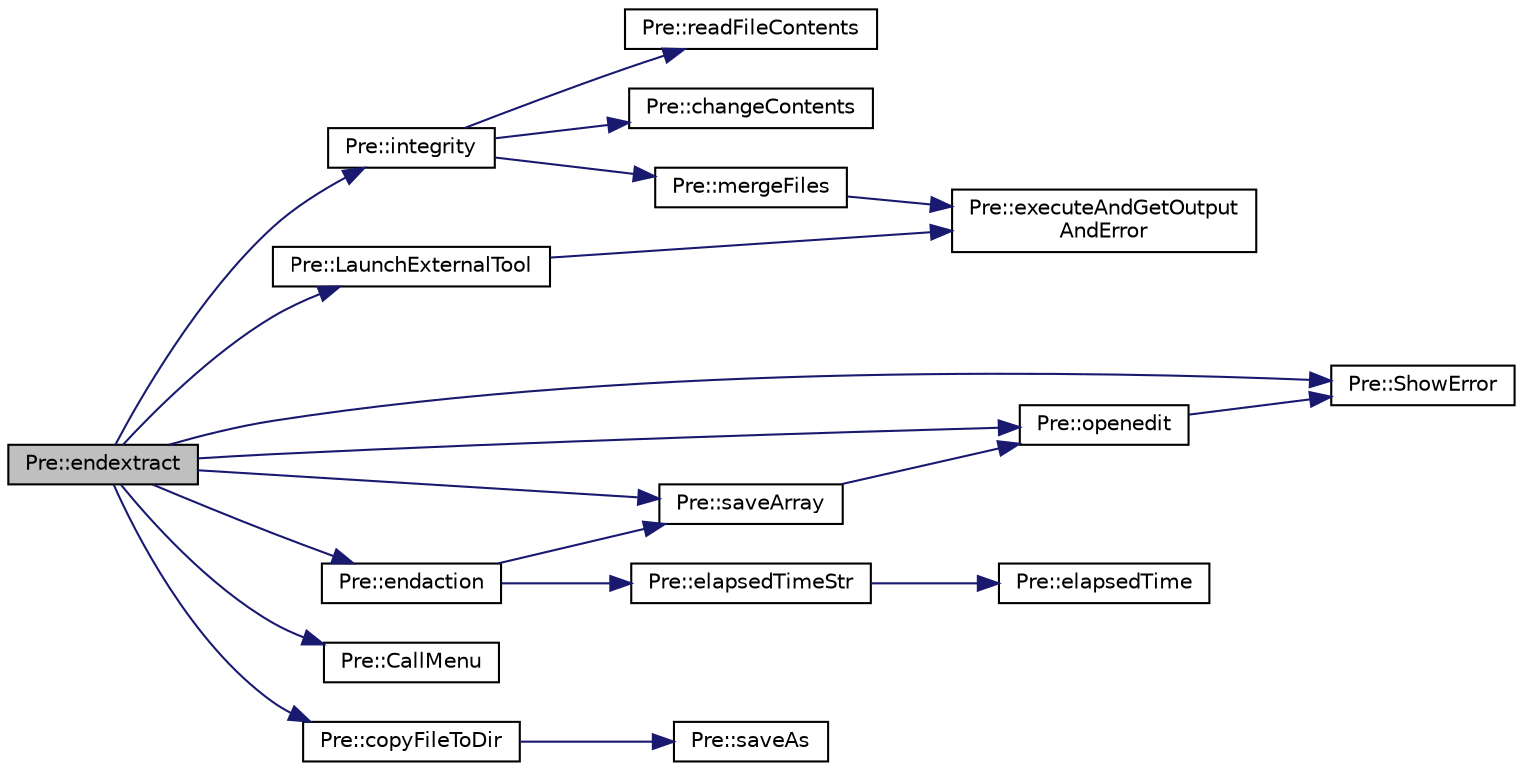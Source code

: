 digraph "Pre::endextract"
{
  edge [fontname="Helvetica",fontsize="10",labelfontname="Helvetica",labelfontsize="10"];
  node [fontname="Helvetica",fontsize="10",shape=record];
  rankdir="LR";
  Node250 [label="Pre::endextract",height=0.2,width=0.4,color="black", fillcolor="grey75", style="filled", fontcolor="black"];
  Node250 -> Node251 [color="midnightblue",fontsize="10",style="solid",fontname="Helvetica"];
  Node251 [label="Pre::integrity",height=0.2,width=0.4,color="black", fillcolor="white", style="filled",URL="$class_pre.html#af6109b9f6b0995eff93782d37b479132",tooltip="Verify integity file. "];
  Node251 -> Node252 [color="midnightblue",fontsize="10",style="solid",fontname="Helvetica"];
  Node252 [label="Pre::readFileContents",height=0.2,width=0.4,color="black", fillcolor="white", style="filled",URL="$class_pre.html#a88e3bef0ca2ea7f66d9aa18292b88ba6",tooltip="Read contents file. "];
  Node251 -> Node253 [color="midnightblue",fontsize="10",style="solid",fontname="Helvetica"];
  Node253 [label="Pre::changeContents",height=0.2,width=0.4,color="black", fillcolor="white", style="filled",URL="$class_pre.html#adb898d671d19f5da736d7d847cd6059d",tooltip="Refreshes &#39;_file&#39; by replacing &#39;old&#39; text with the &#39;_new&#39;. "];
  Node251 -> Node254 [color="midnightblue",fontsize="10",style="solid",fontname="Helvetica"];
  Node254 [label="Pre::mergeFiles",height=0.2,width=0.4,color="black", fillcolor="white", style="filled",URL="$class_pre.html#a469c4781ddaa703c54e46547f6cd7c84",tooltip="Merge new &#39;_new&#39; file with &#39;_old&#39; file and update &#39;_old&#39; file. "];
  Node254 -> Node255 [color="midnightblue",fontsize="10",style="solid",fontname="Helvetica"];
  Node255 [label="Pre::executeAndGetOutput\lAndError",height=0.2,width=0.4,color="black", fillcolor="white", style="filled",URL="$class_pre.html#a8ecc4928641aebbd2da6e9221c32aded",tooltip="Launch a command line. "];
  Node250 -> Node256 [color="midnightblue",fontsize="10",style="solid",fontname="Helvetica"];
  Node256 [label="Pre::ShowError",height=0.2,width=0.4,color="black", fillcolor="white", style="filled",URL="$class_pre.html#ad6c83ed54f3f22abcc25ee1de4581a04",tooltip="Call to &#39;cbMessageBox(_mes, \"\", wxICON_ERROR)&#39;. "];
  Node250 -> Node257 [color="midnightblue",fontsize="10",style="solid",fontname="Helvetica"];
  Node257 [label="Pre::saveArray",height=0.2,width=0.4,color="black", fillcolor="white", style="filled",URL="$class_pre.html#aa49a3d0de7b6c7ac7951ce8dd505ecb6",tooltip="Save an array to disk and open the file in &#39;Editor&#39;. "];
  Node257 -> Node258 [color="midnightblue",fontsize="10",style="solid",fontname="Helvetica"];
  Node258 [label="Pre::openedit",height=0.2,width=0.4,color="black", fillcolor="white", style="filled",URL="$class_pre.html#a0c41270b1d60e164c94c286213bdfd18",tooltip="Display a file to editor. "];
  Node258 -> Node256 [color="midnightblue",fontsize="10",style="solid",fontname="Helvetica"];
  Node250 -> Node259 [color="midnightblue",fontsize="10",style="solid",fontname="Helvetica"];
  Node259 [label="Pre::endaction",height=0.2,width=0.4,color="black", fillcolor="white", style="filled",URL="$class_pre.html#a20b3015ebd4f0ca5e4fcd2fdc6022e20",tooltip="Display messages of ending listing or extracting. "];
  Node259 -> Node257 [color="midnightblue",fontsize="10",style="solid",fontname="Helvetica"];
  Node259 -> Node260 [color="midnightblue",fontsize="10",style="solid",fontname="Helvetica"];
  Node260 [label="Pre::elapsedTimeStr",height=0.2,width=0.4,color="black", fillcolor="white", style="filled",URL="$class_pre.html#af92a5e9fae6a6f83f66d4fdeade659b0",tooltip="Give a string duration. "];
  Node260 -> Node261 [color="midnightblue",fontsize="10",style="solid",fontname="Helvetica"];
  Node261 [label="Pre::elapsedTime",height=0.2,width=0.4,color="black", fillcolor="white", style="filled",URL="$class_pre.html#a791e3c73b0010092c43d718bfcf7e18d",tooltip="Give a duration. "];
  Node250 -> Node258 [color="midnightblue",fontsize="10",style="solid",fontname="Helvetica"];
  Node250 -> Node262 [color="midnightblue",fontsize="10",style="solid",fontname="Helvetica"];
  Node262 [label="Pre::CallMenu",height=0.2,width=0.4,color="black", fillcolor="white", style="filled",URL="$class_pre.html#af8fe80b03fa99630abb8e9e91ad4f0b9",tooltip=" "];
  Node250 -> Node263 [color="midnightblue",fontsize="10",style="solid",fontname="Helvetica"];
  Node263 [label="Pre::LaunchExternalTool",height=0.2,width=0.4,color="black", fillcolor="white", style="filled",URL="$class_pre.html#af92fb1137bdad11dd6bd32530ed7d426",tooltip="Launch an external executable tool. "];
  Node263 -> Node255 [color="midnightblue",fontsize="10",style="solid",fontname="Helvetica"];
  Node250 -> Node264 [color="midnightblue",fontsize="10",style="solid",fontname="Helvetica"];
  Node264 [label="Pre::copyFileToDir",height=0.2,width=0.4,color="black", fillcolor="white", style="filled",URL="$class_pre.html#a84a8a1143763a2b58ef9b79e70ef3236",tooltip="Copy a file to an another directory. "];
  Node264 -> Node265 [color="midnightblue",fontsize="10",style="solid",fontname="Helvetica"];
  Node265 [label="Pre::saveAs",height=0.2,width=0.4,color="black", fillcolor="white", style="filled",URL="$class_pre.html#a331d34900673347c58a7ad607e80edbd",tooltip="Save a file to disk with a file dialog. "];
}
